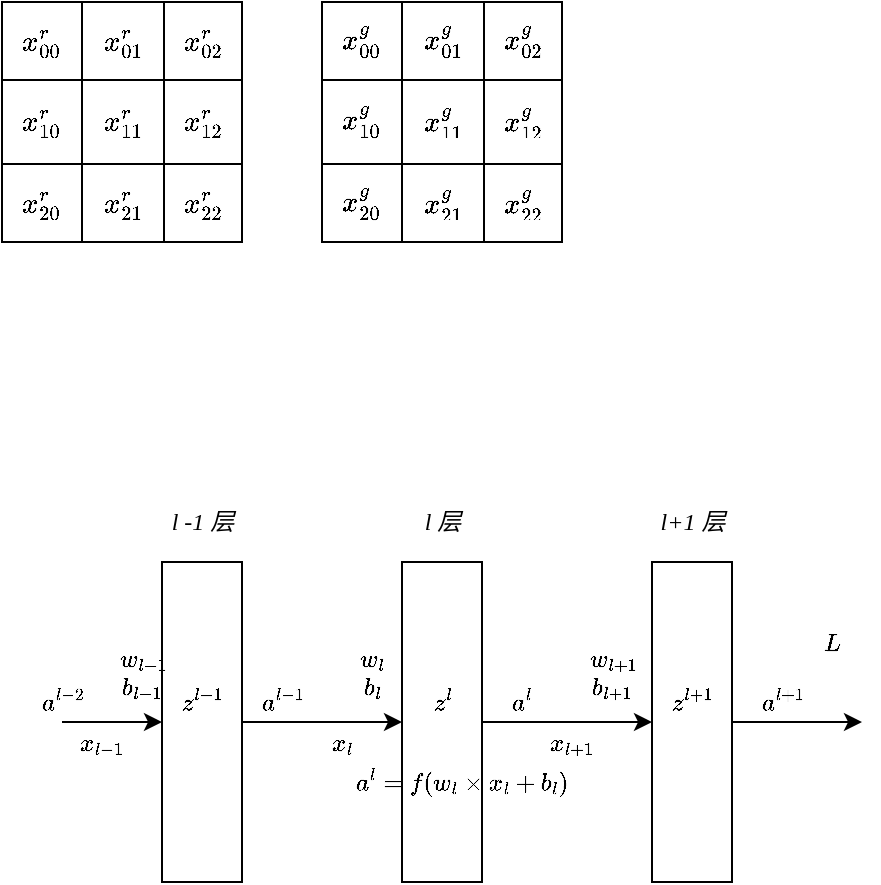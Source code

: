 <mxfile version="20.0.1" type="github">
  <diagram id="QmTQEaj53jU5Is_gMAJs" name="Page-1">
    <mxGraphModel dx="716" dy="372" grid="1" gridSize="10" guides="1" tooltips="1" connect="1" arrows="1" fold="1" page="1" pageScale="1" pageWidth="827" pageHeight="1169" math="1" shadow="0">
      <root>
        <mxCell id="0" />
        <mxCell id="1" parent="0" />
        <mxCell id="PnxdUkQCsg3m8Rtuf5cB-2" value="" style="shape=table;startSize=0;container=1;collapsible=0;childLayout=tableLayout;" parent="1" vertex="1">
          <mxGeometry x="40" y="40" width="120" height="120" as="geometry" />
        </mxCell>
        <mxCell id="PnxdUkQCsg3m8Rtuf5cB-3" value="" style="shape=tableRow;horizontal=0;startSize=0;swimlaneHead=0;swimlaneBody=0;top=0;left=0;bottom=0;right=0;collapsible=0;dropTarget=0;fillColor=none;points=[[0,0.5],[1,0.5]];portConstraint=eastwest;" parent="PnxdUkQCsg3m8Rtuf5cB-2" vertex="1">
          <mxGeometry width="120" height="39" as="geometry" />
        </mxCell>
        <mxCell id="PnxdUkQCsg3m8Rtuf5cB-4" value="`x_00^r`" style="shape=partialRectangle;html=1;whiteSpace=wrap;connectable=0;overflow=hidden;fillColor=none;top=0;left=0;bottom=0;right=0;pointerEvents=1;" parent="PnxdUkQCsg3m8Rtuf5cB-3" vertex="1">
          <mxGeometry width="40" height="39" as="geometry">
            <mxRectangle width="40" height="39" as="alternateBounds" />
          </mxGeometry>
        </mxCell>
        <mxCell id="PnxdUkQCsg3m8Rtuf5cB-5" value="&lt;span style=&quot;&quot;&gt;`x_01^r`&lt;/span&gt;" style="shape=partialRectangle;html=1;whiteSpace=wrap;connectable=0;overflow=hidden;fillColor=none;top=0;left=0;bottom=0;right=0;pointerEvents=1;" parent="PnxdUkQCsg3m8Rtuf5cB-3" vertex="1">
          <mxGeometry x="40" width="41" height="39" as="geometry">
            <mxRectangle width="41" height="39" as="alternateBounds" />
          </mxGeometry>
        </mxCell>
        <mxCell id="PnxdUkQCsg3m8Rtuf5cB-6" value="&lt;span style=&quot;&quot;&gt;`x_02^r`&lt;/span&gt;" style="shape=partialRectangle;html=1;whiteSpace=wrap;connectable=0;overflow=hidden;fillColor=none;top=0;left=0;bottom=0;right=0;pointerEvents=1;" parent="PnxdUkQCsg3m8Rtuf5cB-3" vertex="1">
          <mxGeometry x="81" width="39" height="39" as="geometry">
            <mxRectangle width="39" height="39" as="alternateBounds" />
          </mxGeometry>
        </mxCell>
        <mxCell id="PnxdUkQCsg3m8Rtuf5cB-7" value="" style="shape=tableRow;horizontal=0;startSize=0;swimlaneHead=0;swimlaneBody=0;top=0;left=0;bottom=0;right=0;collapsible=0;dropTarget=0;fillColor=none;points=[[0,0.5],[1,0.5]];portConstraint=eastwest;" parent="PnxdUkQCsg3m8Rtuf5cB-2" vertex="1">
          <mxGeometry y="39" width="120" height="42" as="geometry" />
        </mxCell>
        <mxCell id="PnxdUkQCsg3m8Rtuf5cB-8" value="&lt;span style=&quot;&quot;&gt;`x_10^r`&lt;/span&gt;" style="shape=partialRectangle;html=1;whiteSpace=wrap;connectable=0;overflow=hidden;fillColor=none;top=0;left=0;bottom=0;right=0;pointerEvents=1;" parent="PnxdUkQCsg3m8Rtuf5cB-7" vertex="1">
          <mxGeometry width="40" height="42" as="geometry">
            <mxRectangle width="40" height="42" as="alternateBounds" />
          </mxGeometry>
        </mxCell>
        <mxCell id="PnxdUkQCsg3m8Rtuf5cB-9" value="&lt;span style=&quot;&quot;&gt;`x_11^r`&lt;/span&gt;" style="shape=partialRectangle;html=1;whiteSpace=wrap;connectable=0;overflow=hidden;fillColor=none;top=0;left=0;bottom=0;right=0;pointerEvents=1;" parent="PnxdUkQCsg3m8Rtuf5cB-7" vertex="1">
          <mxGeometry x="40" width="41" height="42" as="geometry">
            <mxRectangle width="41" height="42" as="alternateBounds" />
          </mxGeometry>
        </mxCell>
        <mxCell id="PnxdUkQCsg3m8Rtuf5cB-10" value="&lt;span style=&quot;&quot;&gt;`x_12^r`&lt;/span&gt;" style="shape=partialRectangle;html=1;whiteSpace=wrap;connectable=0;overflow=hidden;fillColor=none;top=0;left=0;bottom=0;right=0;pointerEvents=1;" parent="PnxdUkQCsg3m8Rtuf5cB-7" vertex="1">
          <mxGeometry x="81" width="39" height="42" as="geometry">
            <mxRectangle width="39" height="42" as="alternateBounds" />
          </mxGeometry>
        </mxCell>
        <mxCell id="PnxdUkQCsg3m8Rtuf5cB-11" value="" style="shape=tableRow;horizontal=0;startSize=0;swimlaneHead=0;swimlaneBody=0;top=0;left=0;bottom=0;right=0;collapsible=0;dropTarget=0;fillColor=none;points=[[0,0.5],[1,0.5]];portConstraint=eastwest;" parent="PnxdUkQCsg3m8Rtuf5cB-2" vertex="1">
          <mxGeometry y="81" width="120" height="39" as="geometry" />
        </mxCell>
        <mxCell id="PnxdUkQCsg3m8Rtuf5cB-12" value="&lt;span style=&quot;&quot;&gt;`x_20^r`&lt;/span&gt;" style="shape=partialRectangle;html=1;whiteSpace=wrap;connectable=0;overflow=hidden;fillColor=none;top=0;left=0;bottom=0;right=0;pointerEvents=1;" parent="PnxdUkQCsg3m8Rtuf5cB-11" vertex="1">
          <mxGeometry width="40" height="39" as="geometry">
            <mxRectangle width="40" height="39" as="alternateBounds" />
          </mxGeometry>
        </mxCell>
        <mxCell id="PnxdUkQCsg3m8Rtuf5cB-13" value="&lt;span style=&quot;&quot;&gt;`x_21^r`&lt;/span&gt;" style="shape=partialRectangle;html=1;whiteSpace=wrap;connectable=0;overflow=hidden;fillColor=none;top=0;left=0;bottom=0;right=0;pointerEvents=1;" parent="PnxdUkQCsg3m8Rtuf5cB-11" vertex="1">
          <mxGeometry x="40" width="41" height="39" as="geometry">
            <mxRectangle width="41" height="39" as="alternateBounds" />
          </mxGeometry>
        </mxCell>
        <mxCell id="PnxdUkQCsg3m8Rtuf5cB-14" value="&lt;span style=&quot;&quot;&gt;`x_22^r`&lt;/span&gt;" style="shape=partialRectangle;html=1;whiteSpace=wrap;connectable=0;overflow=hidden;fillColor=none;top=0;left=0;bottom=0;right=0;pointerEvents=1;" parent="PnxdUkQCsg3m8Rtuf5cB-11" vertex="1">
          <mxGeometry x="81" width="39" height="39" as="geometry">
            <mxRectangle width="39" height="39" as="alternateBounds" />
          </mxGeometry>
        </mxCell>
        <mxCell id="PnxdUkQCsg3m8Rtuf5cB-16" value="" style="shape=table;startSize=0;container=1;collapsible=0;childLayout=tableLayout;" parent="1" vertex="1">
          <mxGeometry x="200" y="40" width="120" height="120" as="geometry" />
        </mxCell>
        <mxCell id="PnxdUkQCsg3m8Rtuf5cB-17" value="" style="shape=tableRow;horizontal=0;startSize=0;swimlaneHead=0;swimlaneBody=0;top=0;left=0;bottom=0;right=0;collapsible=0;dropTarget=0;fillColor=none;points=[[0,0.5],[1,0.5]];portConstraint=eastwest;" parent="PnxdUkQCsg3m8Rtuf5cB-16" vertex="1">
          <mxGeometry width="120" height="39" as="geometry" />
        </mxCell>
        <mxCell id="PnxdUkQCsg3m8Rtuf5cB-18" value="`x_00^g`" style="shape=partialRectangle;html=1;whiteSpace=wrap;connectable=0;overflow=hidden;fillColor=none;top=0;left=0;bottom=0;right=0;pointerEvents=1;" parent="PnxdUkQCsg3m8Rtuf5cB-17" vertex="1">
          <mxGeometry width="40" height="39" as="geometry">
            <mxRectangle width="40" height="39" as="alternateBounds" />
          </mxGeometry>
        </mxCell>
        <mxCell id="PnxdUkQCsg3m8Rtuf5cB-19" value="&lt;span style=&quot;&quot;&gt;`x_01^g`&lt;/span&gt;" style="shape=partialRectangle;html=1;whiteSpace=wrap;connectable=0;overflow=hidden;fillColor=none;top=0;left=0;bottom=0;right=0;pointerEvents=1;" parent="PnxdUkQCsg3m8Rtuf5cB-17" vertex="1">
          <mxGeometry x="40" width="41" height="39" as="geometry">
            <mxRectangle width="41" height="39" as="alternateBounds" />
          </mxGeometry>
        </mxCell>
        <mxCell id="PnxdUkQCsg3m8Rtuf5cB-20" value="&lt;span style=&quot;&quot;&gt;`x_02^g`&lt;/span&gt;" style="shape=partialRectangle;html=1;whiteSpace=wrap;connectable=0;overflow=hidden;fillColor=none;top=0;left=0;bottom=0;right=0;pointerEvents=1;" parent="PnxdUkQCsg3m8Rtuf5cB-17" vertex="1">
          <mxGeometry x="81" width="39" height="39" as="geometry">
            <mxRectangle width="39" height="39" as="alternateBounds" />
          </mxGeometry>
        </mxCell>
        <mxCell id="PnxdUkQCsg3m8Rtuf5cB-21" value="" style="shape=tableRow;horizontal=0;startSize=0;swimlaneHead=0;swimlaneBody=0;top=0;left=0;bottom=0;right=0;collapsible=0;dropTarget=0;fillColor=none;points=[[0,0.5],[1,0.5]];portConstraint=eastwest;" parent="PnxdUkQCsg3m8Rtuf5cB-16" vertex="1">
          <mxGeometry y="39" width="120" height="42" as="geometry" />
        </mxCell>
        <mxCell id="PnxdUkQCsg3m8Rtuf5cB-22" value="&lt;span style=&quot;&quot;&gt;`x_10^g`&lt;/span&gt;" style="shape=partialRectangle;html=1;whiteSpace=wrap;connectable=0;overflow=hidden;fillColor=none;top=0;left=0;bottom=0;right=0;pointerEvents=1;" parent="PnxdUkQCsg3m8Rtuf5cB-21" vertex="1">
          <mxGeometry width="40" height="42" as="geometry">
            <mxRectangle width="40" height="42" as="alternateBounds" />
          </mxGeometry>
        </mxCell>
        <mxCell id="PnxdUkQCsg3m8Rtuf5cB-23" value="&lt;span style=&quot;&quot;&gt;`x_11^g`&lt;/span&gt;" style="shape=partialRectangle;html=1;whiteSpace=wrap;connectable=0;overflow=hidden;fillColor=none;top=0;left=0;bottom=0;right=0;pointerEvents=1;" parent="PnxdUkQCsg3m8Rtuf5cB-21" vertex="1">
          <mxGeometry x="40" width="41" height="42" as="geometry">
            <mxRectangle width="41" height="42" as="alternateBounds" />
          </mxGeometry>
        </mxCell>
        <mxCell id="PnxdUkQCsg3m8Rtuf5cB-24" value="&lt;span style=&quot;&quot;&gt;`x_12^g`&lt;/span&gt;" style="shape=partialRectangle;html=1;whiteSpace=wrap;connectable=0;overflow=hidden;fillColor=none;top=0;left=0;bottom=0;right=0;pointerEvents=1;" parent="PnxdUkQCsg3m8Rtuf5cB-21" vertex="1">
          <mxGeometry x="81" width="39" height="42" as="geometry">
            <mxRectangle width="39" height="42" as="alternateBounds" />
          </mxGeometry>
        </mxCell>
        <mxCell id="PnxdUkQCsg3m8Rtuf5cB-25" value="" style="shape=tableRow;horizontal=0;startSize=0;swimlaneHead=0;swimlaneBody=0;top=0;left=0;bottom=0;right=0;collapsible=0;dropTarget=0;fillColor=none;points=[[0,0.5],[1,0.5]];portConstraint=eastwest;" parent="PnxdUkQCsg3m8Rtuf5cB-16" vertex="1">
          <mxGeometry y="81" width="120" height="39" as="geometry" />
        </mxCell>
        <mxCell id="PnxdUkQCsg3m8Rtuf5cB-26" value="&lt;span style=&quot;&quot;&gt;`x_20^g`&lt;/span&gt;" style="shape=partialRectangle;html=1;whiteSpace=wrap;connectable=0;overflow=hidden;fillColor=none;top=0;left=0;bottom=0;right=0;pointerEvents=1;" parent="PnxdUkQCsg3m8Rtuf5cB-25" vertex="1">
          <mxGeometry width="40" height="39" as="geometry">
            <mxRectangle width="40" height="39" as="alternateBounds" />
          </mxGeometry>
        </mxCell>
        <mxCell id="PnxdUkQCsg3m8Rtuf5cB-27" value="&lt;span style=&quot;&quot;&gt;`x_21^g`&lt;/span&gt;" style="shape=partialRectangle;html=1;whiteSpace=wrap;connectable=0;overflow=hidden;fillColor=none;top=0;left=0;bottom=0;right=0;pointerEvents=1;" parent="PnxdUkQCsg3m8Rtuf5cB-25" vertex="1">
          <mxGeometry x="40" width="41" height="39" as="geometry">
            <mxRectangle width="41" height="39" as="alternateBounds" />
          </mxGeometry>
        </mxCell>
        <mxCell id="PnxdUkQCsg3m8Rtuf5cB-28" value="&lt;span style=&quot;&quot;&gt;`x_22^g`&lt;/span&gt;" style="shape=partialRectangle;html=1;whiteSpace=wrap;connectable=0;overflow=hidden;fillColor=none;top=0;left=0;bottom=0;right=0;pointerEvents=1;" parent="PnxdUkQCsg3m8Rtuf5cB-25" vertex="1">
          <mxGeometry x="81" width="39" height="39" as="geometry">
            <mxRectangle width="39" height="39" as="alternateBounds" />
          </mxGeometry>
        </mxCell>
        <mxCell id="jqwGy7uCBAf0D0-2tAwG-5" style="edgeStyle=orthogonalEdgeStyle;rounded=0;orthogonalLoop=1;jettySize=auto;html=1;exitX=1;exitY=0.5;exitDx=0;exitDy=0;entryX=0;entryY=0.5;entryDx=0;entryDy=0;" edge="1" parent="1" source="jqwGy7uCBAf0D0-2tAwG-1" target="jqwGy7uCBAf0D0-2tAwG-2">
          <mxGeometry relative="1" as="geometry" />
        </mxCell>
        <mxCell id="jqwGy7uCBAf0D0-2tAwG-1" value="" style="rounded=0;whiteSpace=wrap;html=1;" vertex="1" parent="1">
          <mxGeometry x="240" y="320" width="40" height="160" as="geometry" />
        </mxCell>
        <mxCell id="jqwGy7uCBAf0D0-2tAwG-12" style="edgeStyle=orthogonalEdgeStyle;rounded=0;orthogonalLoop=1;jettySize=auto;html=1;exitX=1;exitY=0.5;exitDx=0;exitDy=0;" edge="1" parent="1" source="jqwGy7uCBAf0D0-2tAwG-2">
          <mxGeometry relative="1" as="geometry">
            <mxPoint x="470" y="400" as="targetPoint" />
          </mxGeometry>
        </mxCell>
        <mxCell id="jqwGy7uCBAf0D0-2tAwG-2" value="" style="rounded=0;whiteSpace=wrap;html=1;" vertex="1" parent="1">
          <mxGeometry x="365" y="320" width="40" height="160" as="geometry" />
        </mxCell>
        <mxCell id="jqwGy7uCBAf0D0-2tAwG-8" style="edgeStyle=orthogonalEdgeStyle;rounded=0;orthogonalLoop=1;jettySize=auto;html=1;exitX=1;exitY=0.5;exitDx=0;exitDy=0;entryX=0;entryY=0.5;entryDx=0;entryDy=0;" edge="1" parent="1" source="jqwGy7uCBAf0D0-2tAwG-6" target="jqwGy7uCBAf0D0-2tAwG-1">
          <mxGeometry relative="1" as="geometry" />
        </mxCell>
        <mxCell id="jqwGy7uCBAf0D0-2tAwG-6" value="" style="rounded=0;whiteSpace=wrap;html=1;" vertex="1" parent="1">
          <mxGeometry x="120" y="320" width="40" height="160" as="geometry" />
        </mxCell>
        <mxCell id="jqwGy7uCBAf0D0-2tAwG-11" value="" style="endArrow=classic;html=1;rounded=0;entryX=0;entryY=0.5;entryDx=0;entryDy=0;" edge="1" parent="1" target="jqwGy7uCBAf0D0-2tAwG-6">
          <mxGeometry width="50" height="50" relative="1" as="geometry">
            <mxPoint x="70" y="400" as="sourcePoint" />
            <mxPoint x="40" y="400" as="targetPoint" />
          </mxGeometry>
        </mxCell>
        <mxCell id="jqwGy7uCBAf0D0-2tAwG-15" value="&lt;font face=&quot;Times New Roman&quot;&gt;&lt;i&gt;l -1 层&lt;/i&gt;&lt;/font&gt;" style="text;html=1;align=center;verticalAlign=middle;resizable=0;points=[];autosize=1;strokeColor=none;fillColor=none;" vertex="1" parent="1">
          <mxGeometry x="115" y="290" width="50" height="20" as="geometry" />
        </mxCell>
        <mxCell id="jqwGy7uCBAf0D0-2tAwG-16" value="&lt;font face=&quot;Times New Roman&quot;&gt;&lt;i&gt;l 层&lt;/i&gt;&lt;/font&gt;" style="text;html=1;align=center;verticalAlign=middle;resizable=0;points=[];autosize=1;strokeColor=none;fillColor=none;" vertex="1" parent="1">
          <mxGeometry x="245" y="290" width="30" height="20" as="geometry" />
        </mxCell>
        <mxCell id="jqwGy7uCBAf0D0-2tAwG-17" value="&lt;font face=&quot;Times New Roman&quot;&gt;&lt;i&gt;l+1 层&lt;/i&gt;&lt;/font&gt;" style="text;html=1;align=center;verticalAlign=middle;resizable=0;points=[];autosize=1;strokeColor=none;fillColor=none;" vertex="1" parent="1">
          <mxGeometry x="360" y="290" width="50" height="20" as="geometry" />
        </mxCell>
        <mxCell id="jqwGy7uCBAf0D0-2tAwG-22" value="`a^{l-2}`" style="text;html=1;align=center;verticalAlign=middle;resizable=0;points=[];autosize=1;strokeColor=none;fillColor=none;fontFamily=Times New Roman;" vertex="1" parent="1">
          <mxGeometry x="40" y="380" width="60" height="20" as="geometry" />
        </mxCell>
        <mxCell id="jqwGy7uCBAf0D0-2tAwG-23" value="`a^{l-1}`" style="text;html=1;align=center;verticalAlign=middle;resizable=0;points=[];autosize=1;strokeColor=none;fillColor=none;fontFamily=Times New Roman;" vertex="1" parent="1">
          <mxGeometry x="150" y="380" width="60" height="20" as="geometry" />
        </mxCell>
        <mxCell id="jqwGy7uCBAf0D0-2tAwG-24" value="`a^{l}`" style="text;html=1;align=center;verticalAlign=middle;resizable=0;points=[];autosize=1;strokeColor=none;fillColor=none;fontFamily=Times New Roman;" vertex="1" parent="1">
          <mxGeometry x="275" y="380" width="50" height="20" as="geometry" />
        </mxCell>
        <mxCell id="jqwGy7uCBAf0D0-2tAwG-25" value="`a^{l+1}`" style="text;html=1;align=center;verticalAlign=middle;resizable=0;points=[];autosize=1;strokeColor=none;fillColor=none;fontFamily=Times New Roman;" vertex="1" parent="1">
          <mxGeometry x="400" y="380" width="60" height="20" as="geometry" />
        </mxCell>
        <mxCell id="jqwGy7uCBAf0D0-2tAwG-27" value="`x_l`" style="text;html=1;align=center;verticalAlign=middle;resizable=0;points=[];autosize=1;strokeColor=none;fillColor=none;fontFamily=Times New Roman;" vertex="1" parent="1">
          <mxGeometry x="190" y="400" width="40" height="20" as="geometry" />
        </mxCell>
        <mxCell id="jqwGy7uCBAf0D0-2tAwG-28" value="`x_{l+1}`" style="text;html=1;align=center;verticalAlign=middle;resizable=0;points=[];autosize=1;strokeColor=none;fillColor=none;fontFamily=Times New Roman;" vertex="1" parent="1">
          <mxGeometry x="295" y="400" width="60" height="20" as="geometry" />
        </mxCell>
        <mxCell id="jqwGy7uCBAf0D0-2tAwG-29" value="`x_{l-1}`" style="text;html=1;align=center;verticalAlign=middle;resizable=0;points=[];autosize=1;strokeColor=none;fillColor=none;fontFamily=Times New Roman;" vertex="1" parent="1">
          <mxGeometry x="60" y="400" width="60" height="20" as="geometry" />
        </mxCell>
        <mxCell id="jqwGy7uCBAf0D0-2tAwG-30" value="`z^{l}`" style="text;html=1;align=center;verticalAlign=middle;resizable=0;points=[];autosize=1;strokeColor=none;fillColor=none;fontFamily=Times New Roman;" vertex="1" parent="1">
          <mxGeometry x="235" y="380" width="50" height="20" as="geometry" />
        </mxCell>
        <mxCell id="jqwGy7uCBAf0D0-2tAwG-31" value="`z^{l-1}`" style="text;html=1;align=center;verticalAlign=middle;resizable=0;points=[];autosize=1;strokeColor=none;fillColor=none;fontFamily=Times New Roman;" vertex="1" parent="1">
          <mxGeometry x="110" y="380" width="60" height="20" as="geometry" />
        </mxCell>
        <mxCell id="jqwGy7uCBAf0D0-2tAwG-32" value="`z^{l+1}`" style="text;html=1;align=center;verticalAlign=middle;resizable=0;points=[];autosize=1;strokeColor=none;fillColor=none;fontFamily=Times New Roman;" vertex="1" parent="1">
          <mxGeometry x="355" y="380" width="60" height="20" as="geometry" />
        </mxCell>
        <mxCell id="jqwGy7uCBAf0D0-2tAwG-34" value="`w_l`&lt;br&gt;`b_l`" style="text;html=1;align=center;verticalAlign=middle;resizable=0;points=[];autosize=1;strokeColor=none;fillColor=none;fontFamily=Times New Roman;" vertex="1" parent="1">
          <mxGeometry x="205" y="360" width="40" height="30" as="geometry" />
        </mxCell>
        <mxCell id="jqwGy7uCBAf0D0-2tAwG-35" value="`w_{l+1}`&lt;br&gt;`b_{l+1}`" style="text;html=1;align=center;verticalAlign=middle;resizable=0;points=[];autosize=1;strokeColor=none;fillColor=none;fontFamily=Times New Roman;" vertex="1" parent="1">
          <mxGeometry x="310" y="360" width="70" height="30" as="geometry" />
        </mxCell>
        <mxCell id="jqwGy7uCBAf0D0-2tAwG-36" value="`w_{l-1}`&lt;br&gt;`b_{l-1}`" style="text;html=1;align=center;verticalAlign=middle;resizable=0;points=[];autosize=1;strokeColor=none;fillColor=none;fontFamily=Times New Roman;" vertex="1" parent="1">
          <mxGeometry x="80" y="360" width="60" height="30" as="geometry" />
        </mxCell>
        <mxCell id="jqwGy7uCBAf0D0-2tAwG-37" value="`L`" style="text;html=1;align=center;verticalAlign=middle;resizable=0;points=[];autosize=1;strokeColor=none;fillColor=none;fontFamily=Times New Roman;" vertex="1" parent="1">
          <mxGeometry x="440" y="350" width="30" height="20" as="geometry" />
        </mxCell>
        <mxCell id="jqwGy7uCBAf0D0-2tAwG-38" value="`a^{l} = f(w_{l} \times x_{l} + b_l)`" style="text;html=1;align=center;verticalAlign=middle;resizable=0;points=[];autosize=1;strokeColor=none;fillColor=none;fontFamily=Times New Roman;" vertex="1" parent="1">
          <mxGeometry x="175" y="420" width="190" height="20" as="geometry" />
        </mxCell>
      </root>
    </mxGraphModel>
  </diagram>
</mxfile>
